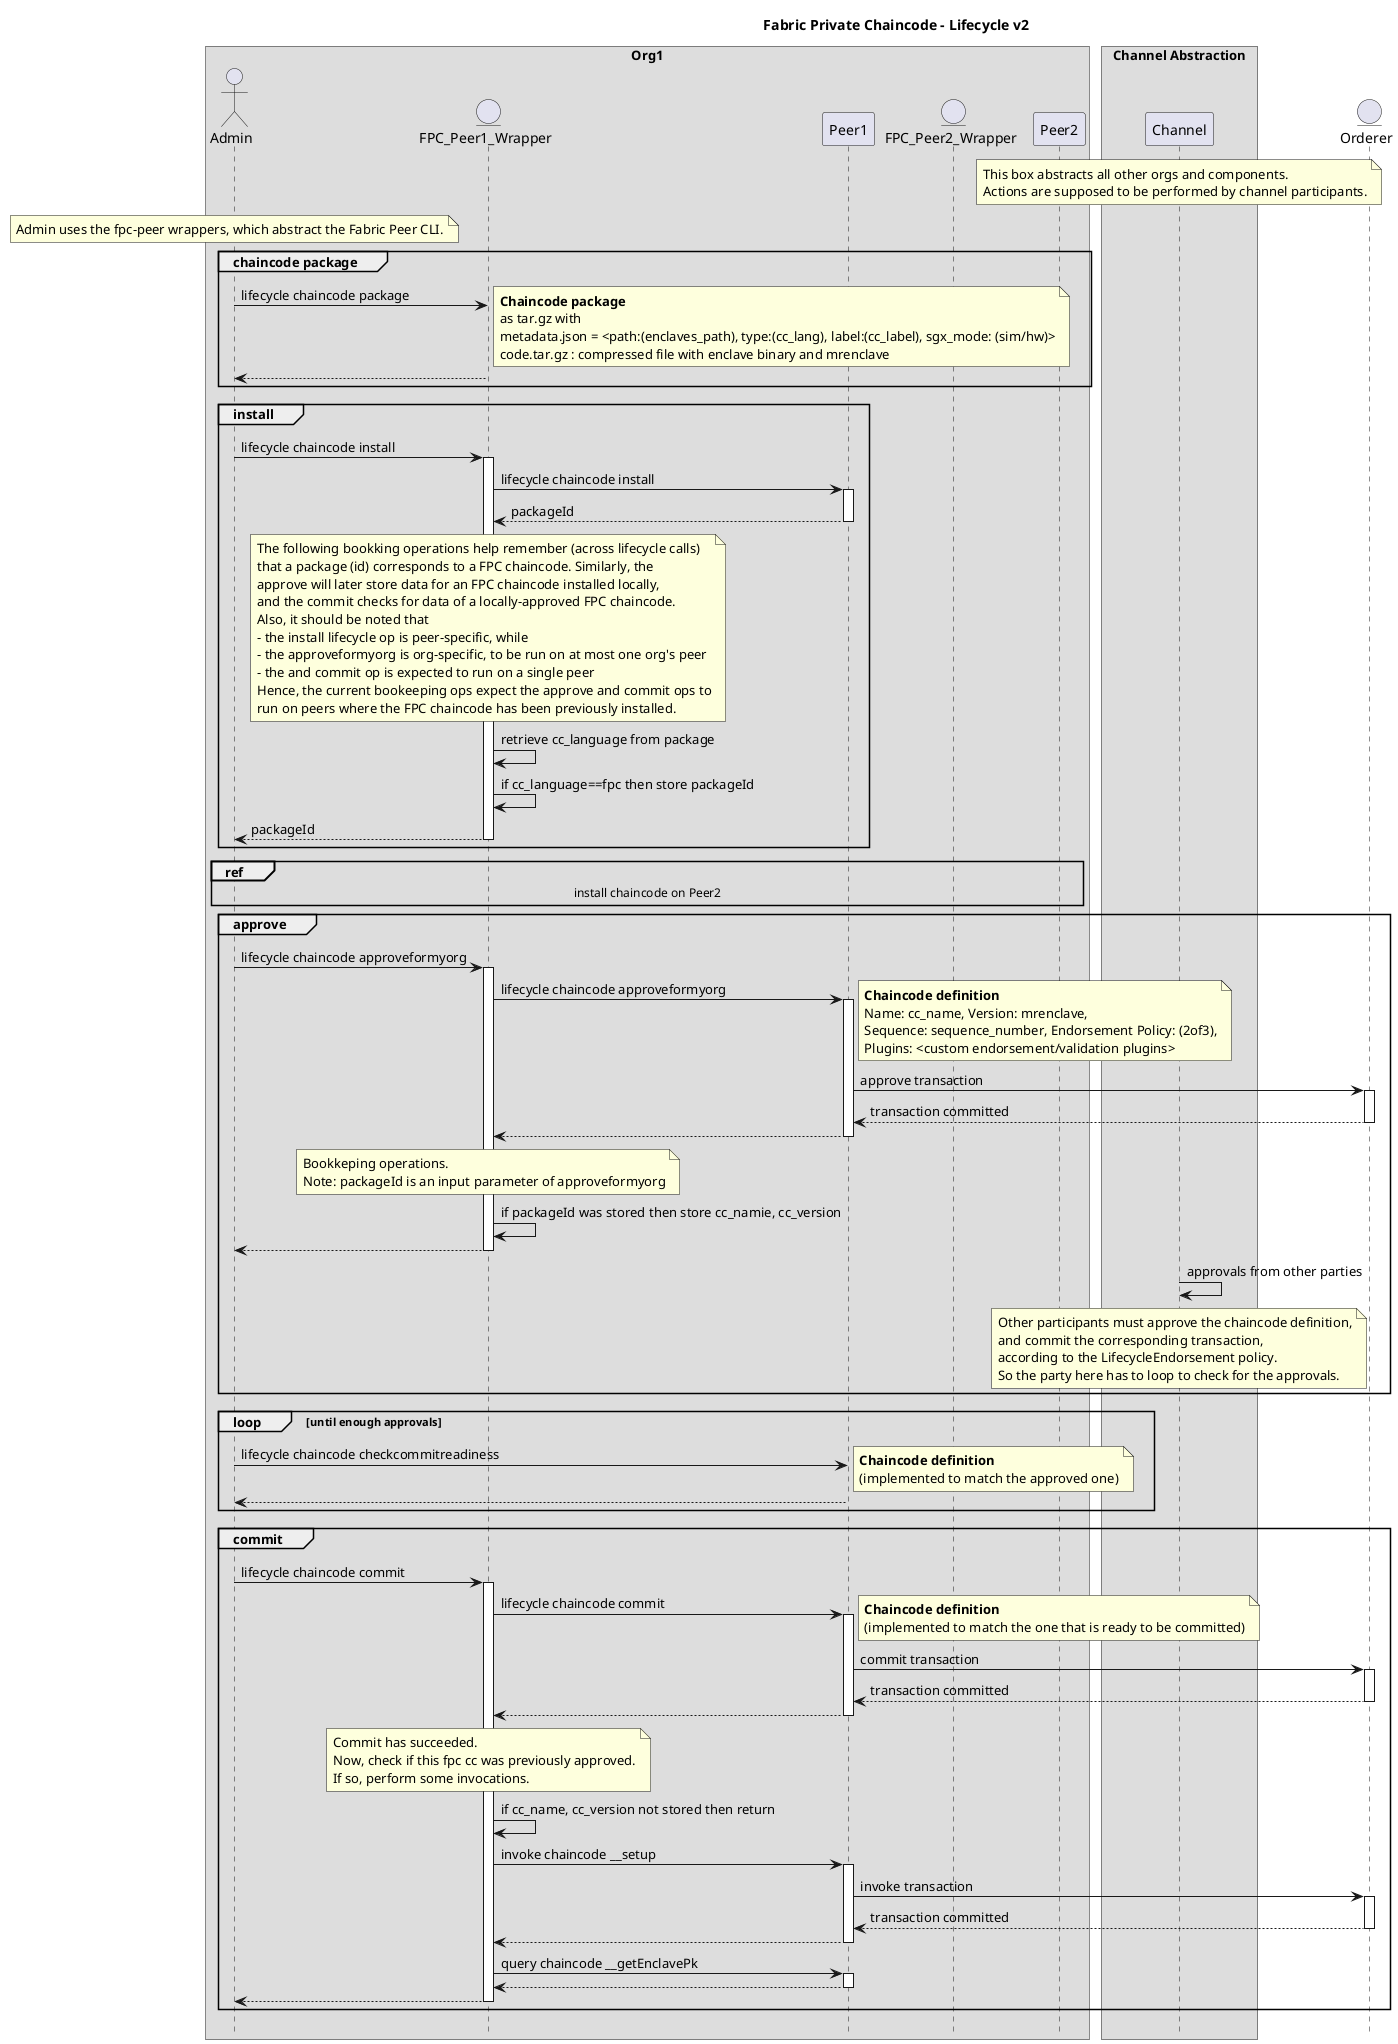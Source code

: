 /'
    Copyright 2020 Intel Corporation
    Copyright IBM Corp. All Rights Reserved.

    SPDX-License-Identifier: Apache-2.0
'/

@startuml

!pragma teoz true

hide footbox
title Foot Box removed

title Fabric Private Chaincode - Lifecycle v2

box "Org1"
actor	Admin order 10
entity "FPC_Peer1_Wrapper" as FPC_Peer1_Wrapper order 15
participant Peer1 order 20
entity "FPC_Peer2_Wrapper" as FPC_Peer2_Wrapper order 30
participant Peer2 order 40
end box

box "Channel Abstraction"
participant Channel order 70
note over Channel
    This box abstracts all other orgs and components.
    Actions are supposed to be performed by channel participants.
end note
end box

entity Orderer order 80

note over Admin
    Admin uses the fpc-peer wrappers, which abstract the Fabric Peer CLI.
end note

group chaincode package
Admin -> FPC_Peer1_Wrapper : lifecycle chaincode package
note right
    **Chaincode package**
    as tar.gz with
    metadata.json = <path:(enclaves_path), type:(cc_lang), label:(cc_label), sgx_mode: (sim/hw)>
    code.tar.gz : compressed file with enclave binary and mrenclave
end note
return
end /' group chaincode package '/

group install
Admin -> FPC_Peer1_Wrapper ++: lifecycle chaincode install
FPC_Peer1_Wrapper -> Peer1 ++: lifecycle chaincode install
return packageId
note over FPC_Peer1_Wrapper
    The following bookking operations help remember (across lifecycle calls)
    that a package (id) corresponds to a FPC chaincode. Similarly, the
    approve will later store data for an FPC chaincode installed locally,
    and the commit checks for data of a locally-approved FPC chaincode.
    Also, it should be noted that
    - the install lifecycle op is peer-specific, while
    - the approveformyorg is org-specific, to be run on at most one org's peer
    - the and commit op is expected to run on a single peer
    Hence, the current bookeeping ops expect the approve and commit ops to
    run on peers where the FPC chaincode has been previously installed.
end note
FPC_Peer1_Wrapper -> FPC_Peer1_Wrapper : retrieve cc_language from package
FPC_Peer1_Wrapper -> FPC_Peer1_Wrapper : if cc_language==fpc then store packageId
return packageId /' Admin -> FPC_Peer1_Wrapper '/
end /' group install '/

ref over Admin, FPC_Peer2_Wrapper, Peer2
    install chaincode on Peer2
end /' ref '/

group approve
Admin -> FPC_Peer1_Wrapper ++: lifecycle chaincode approveformyorg
FPC_Peer1_Wrapper -> Peer1 ++: lifecycle chaincode approveformyorg
note right
    **Chaincode definition**
    Name: cc_name, Version: mrenclave,
    Sequence: sequence_number, Endorsement Policy: (2of3),
    Plugins: <custom endorsement/validation plugins>
end note
Peer1 -> Orderer ++: approve transaction
return transaction committed /' Peer1 -> Orderer '/
return /' FPC_Peer1_Wrapper -> Peer1 '/
note over FPC_Peer1_Wrapper
    Bookkeping operations.
    Note: packageId is an input parameter of approveformyorg
end note
FPC_Peer1_Wrapper -> FPC_Peer1_Wrapper : if packageId was stored then store cc_namie, cc_version
return /' Admin -> FPC_Peer1_Wrapper '/

Channel -> Channel : approvals from other parties
note over Channel
    Other participants must approve the chaincode definition,
    and commit the corresponding transaction,
    according to the LifecycleEndorsement policy.
    So the party here has to loop to check for the approvals.
end note

end /' group approve '/

loop until enough approvals
	Admin -> Peer1 : lifecycle chaincode checkcommitreadiness
note right
    **Chaincode definition**
    (implemented to match the approved one)
end note
    return
end

group commit
Admin -> FPC_Peer1_Wrapper ++:lifecycle chaincode commit
FPC_Peer1_Wrapper -> Peer1 ++: lifecycle chaincode commit
note right
    **Chaincode definition**
    (implemented to match the one that is ready to be committed)
end note
Peer1 -> Orderer ++: commit transaction
return transaction committed /' Peer1 -> Orderer '/
return /' FPC_Peer1_Wrapper -> Peer1 '/
note over FPC_Peer1_Wrapper
    Commit has succeeded.
    Now, check if this fpc cc was previously approved.
    If so, perform some invocations.
end note
FPC_Peer1_Wrapper -> FPC_Peer1_Wrapper : if cc_name, cc_version not stored then return
FPC_Peer1_Wrapper -> Peer1 ++: invoke chaincode __setup
Peer1 -> Orderer ++: invoke transaction
return transaction committed
return /' FPC_Peer1_Wrapper -> Peer1 '/
FPC_Peer1_Wrapper -> Peer1 ++: query chaincode __getEnclavePk
return /' FPC_Peer1_Wrapper -> Peer1 '/
return /' Admin -> FPC_Peer1_Wrapper '/
end /' group commit '/

@enduml
